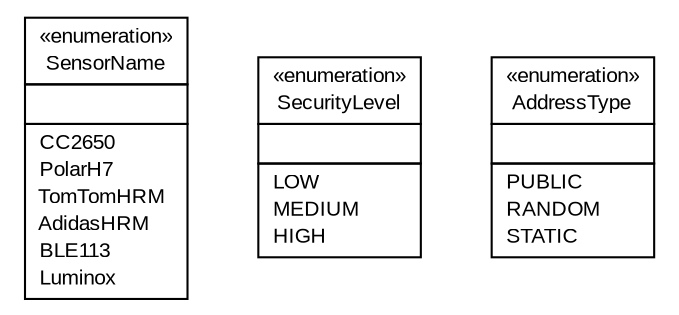 #!/usr/local/bin/dot
#
# Class diagram 
# Generated by UMLGraph version R5_6 (http://www.umlgraph.org/)
#

digraph G {
	edge [fontname="arial",fontsize=10,labelfontname="arial",labelfontsize=10];
	node [fontname="arial",fontsize=10,shape=plaintext];
	nodesep=0.25;
	ranksep=0.5;
	// de.fhg.fit.biomos.sensorplatform.util.SensorName
	c53 [label=<<table title="de.fhg.fit.biomos.sensorplatform.util.SensorName" border="0" cellborder="1" cellspacing="0" cellpadding="2" port="p" href="./SensorName.html">
		<tr><td><table border="0" cellspacing="0" cellpadding="1">
<tr><td align="center" balign="center"> &#171;enumeration&#187; </td></tr>
<tr><td align="center" balign="center"> SensorName </td></tr>
		</table></td></tr>
		<tr><td><table border="0" cellspacing="0" cellpadding="1">
<tr><td align="left" balign="left">  </td></tr>
		</table></td></tr>
		<tr><td><table border="0" cellspacing="0" cellpadding="1">
<tr><td align="left" balign="left"> CC2650 </td></tr>
<tr><td align="left" balign="left"> PolarH7 </td></tr>
<tr><td align="left" balign="left"> TomTomHRM </td></tr>
<tr><td align="left" balign="left"> AdidasHRM </td></tr>
<tr><td align="left" balign="left"> BLE113 </td></tr>
<tr><td align="left" balign="left"> Luminox </td></tr>
		</table></td></tr>
		</table>>, URL="./SensorName.html", fontname="arial", fontcolor="black", fontsize=10.0];
	// de.fhg.fit.biomos.sensorplatform.util.SecurityLevel
	c54 [label=<<table title="de.fhg.fit.biomos.sensorplatform.util.SecurityLevel" border="0" cellborder="1" cellspacing="0" cellpadding="2" port="p" href="./SecurityLevel.html">
		<tr><td><table border="0" cellspacing="0" cellpadding="1">
<tr><td align="center" balign="center"> &#171;enumeration&#187; </td></tr>
<tr><td align="center" balign="center"> SecurityLevel </td></tr>
		</table></td></tr>
		<tr><td><table border="0" cellspacing="0" cellpadding="1">
<tr><td align="left" balign="left">  </td></tr>
		</table></td></tr>
		<tr><td><table border="0" cellspacing="0" cellpadding="1">
<tr><td align="left" balign="left"> LOW </td></tr>
<tr><td align="left" balign="left"> MEDIUM </td></tr>
<tr><td align="left" balign="left"> HIGH </td></tr>
		</table></td></tr>
		</table>>, URL="./SecurityLevel.html", fontname="arial", fontcolor="black", fontsize=10.0];
	// de.fhg.fit.biomos.sensorplatform.util.AddressType
	c55 [label=<<table title="de.fhg.fit.biomos.sensorplatform.util.AddressType" border="0" cellborder="1" cellspacing="0" cellpadding="2" port="p" href="./AddressType.html">
		<tr><td><table border="0" cellspacing="0" cellpadding="1">
<tr><td align="center" balign="center"> &#171;enumeration&#187; </td></tr>
<tr><td align="center" balign="center"> AddressType </td></tr>
		</table></td></tr>
		<tr><td><table border="0" cellspacing="0" cellpadding="1">
<tr><td align="left" balign="left">  </td></tr>
		</table></td></tr>
		<tr><td><table border="0" cellspacing="0" cellpadding="1">
<tr><td align="left" balign="left"> PUBLIC </td></tr>
<tr><td align="left" balign="left"> RANDOM </td></tr>
<tr><td align="left" balign="left"> STATIC </td></tr>
		</table></td></tr>
		</table>>, URL="./AddressType.html", fontname="arial", fontcolor="black", fontsize=10.0];
}


